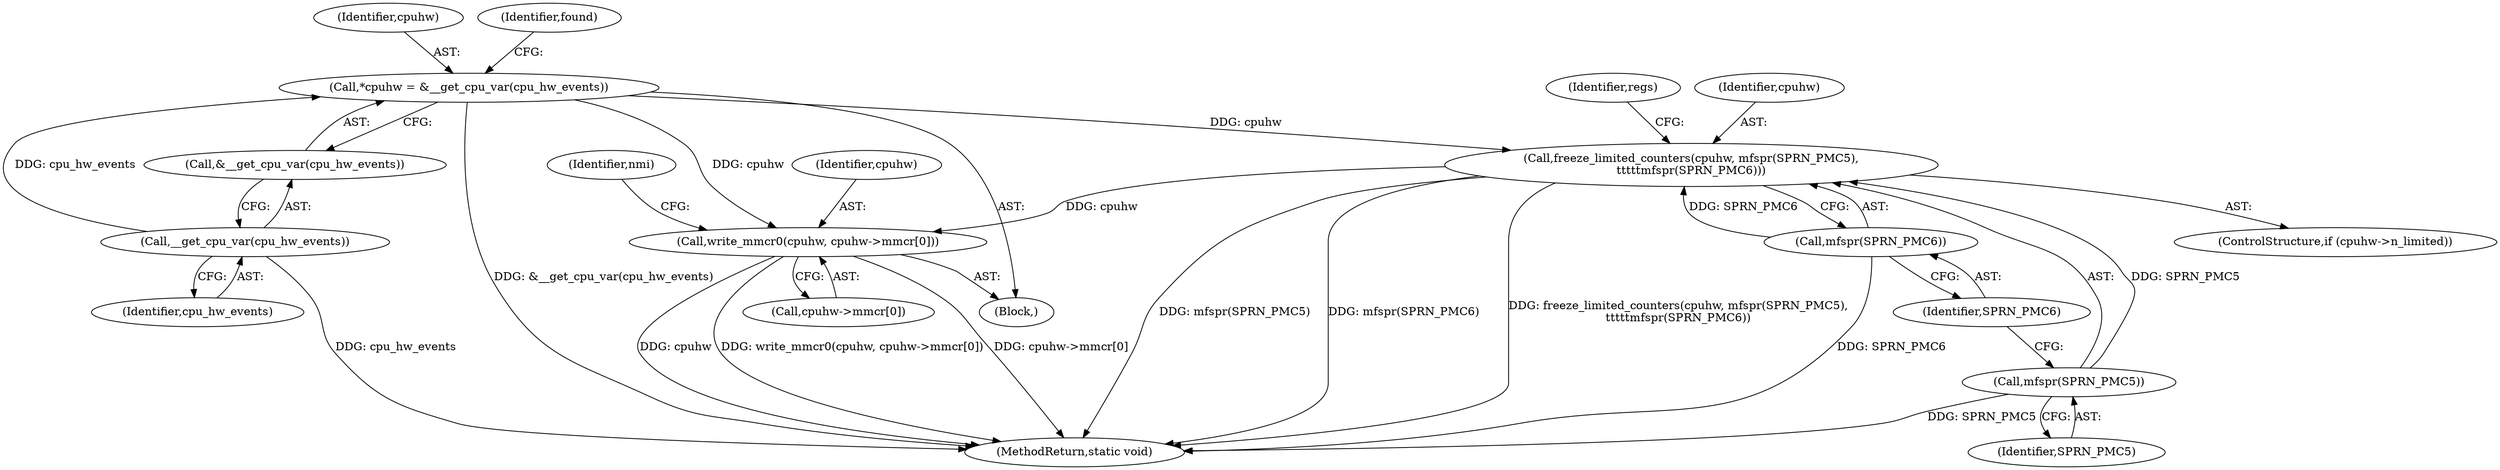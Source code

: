 digraph "0_linux_a8b0ca17b80e92faab46ee7179ba9e99ccb61233_15@API" {
"1000124" [label="(Call,freeze_limited_counters(cpuhw, mfspr(SPRN_PMC5),\n\t\t\t\t\tmfspr(SPRN_PMC6)))"];
"1000108" [label="(Call,*cpuhw = &__get_cpu_var(cpu_hw_events))"];
"1000111" [label="(Call,__get_cpu_var(cpu_hw_events))"];
"1000126" [label="(Call,mfspr(SPRN_PMC5))"];
"1000128" [label="(Call,mfspr(SPRN_PMC6))"];
"1000233" [label="(Call,write_mmcr0(cpuhw, cpuhw->mmcr[0]))"];
"1000108" [label="(Call,*cpuhw = &__get_cpu_var(cpu_hw_events))"];
"1000120" [label="(ControlStructure,if (cpuhw->n_limited))"];
"1000131" [label="(Identifier,regs)"];
"1000110" [label="(Call,&__get_cpu_var(cpu_hw_events))"];
"1000245" [label="(MethodReturn,static void)"];
"1000233" [label="(Call,write_mmcr0(cpuhw, cpuhw->mmcr[0]))"];
"1000234" [label="(Identifier,cpuhw)"];
"1000112" [label="(Identifier,cpu_hw_events)"];
"1000109" [label="(Identifier,cpuhw)"];
"1000127" [label="(Identifier,SPRN_PMC5)"];
"1000111" [label="(Call,__get_cpu_var(cpu_hw_events))"];
"1000128" [label="(Call,mfspr(SPRN_PMC6))"];
"1000241" [label="(Identifier,nmi)"];
"1000117" [label="(Identifier,found)"];
"1000125" [label="(Identifier,cpuhw)"];
"1000124" [label="(Call,freeze_limited_counters(cpuhw, mfspr(SPRN_PMC5),\n\t\t\t\t\tmfspr(SPRN_PMC6)))"];
"1000126" [label="(Call,mfspr(SPRN_PMC5))"];
"1000235" [label="(Call,cpuhw->mmcr[0])"];
"1000105" [label="(Block,)"];
"1000129" [label="(Identifier,SPRN_PMC6)"];
"1000124" -> "1000120"  [label="AST: "];
"1000124" -> "1000128"  [label="CFG: "];
"1000125" -> "1000124"  [label="AST: "];
"1000126" -> "1000124"  [label="AST: "];
"1000128" -> "1000124"  [label="AST: "];
"1000131" -> "1000124"  [label="CFG: "];
"1000124" -> "1000245"  [label="DDG: mfspr(SPRN_PMC5)"];
"1000124" -> "1000245"  [label="DDG: mfspr(SPRN_PMC6)"];
"1000124" -> "1000245"  [label="DDG: freeze_limited_counters(cpuhw, mfspr(SPRN_PMC5),\n\t\t\t\t\tmfspr(SPRN_PMC6))"];
"1000108" -> "1000124"  [label="DDG: cpuhw"];
"1000126" -> "1000124"  [label="DDG: SPRN_PMC5"];
"1000128" -> "1000124"  [label="DDG: SPRN_PMC6"];
"1000124" -> "1000233"  [label="DDG: cpuhw"];
"1000108" -> "1000105"  [label="AST: "];
"1000108" -> "1000110"  [label="CFG: "];
"1000109" -> "1000108"  [label="AST: "];
"1000110" -> "1000108"  [label="AST: "];
"1000117" -> "1000108"  [label="CFG: "];
"1000108" -> "1000245"  [label="DDG: &__get_cpu_var(cpu_hw_events)"];
"1000111" -> "1000108"  [label="DDG: cpu_hw_events"];
"1000108" -> "1000233"  [label="DDG: cpuhw"];
"1000111" -> "1000110"  [label="AST: "];
"1000111" -> "1000112"  [label="CFG: "];
"1000112" -> "1000111"  [label="AST: "];
"1000110" -> "1000111"  [label="CFG: "];
"1000111" -> "1000245"  [label="DDG: cpu_hw_events"];
"1000126" -> "1000127"  [label="CFG: "];
"1000127" -> "1000126"  [label="AST: "];
"1000129" -> "1000126"  [label="CFG: "];
"1000126" -> "1000245"  [label="DDG: SPRN_PMC5"];
"1000128" -> "1000129"  [label="CFG: "];
"1000129" -> "1000128"  [label="AST: "];
"1000128" -> "1000245"  [label="DDG: SPRN_PMC6"];
"1000233" -> "1000105"  [label="AST: "];
"1000233" -> "1000235"  [label="CFG: "];
"1000234" -> "1000233"  [label="AST: "];
"1000235" -> "1000233"  [label="AST: "];
"1000241" -> "1000233"  [label="CFG: "];
"1000233" -> "1000245"  [label="DDG: write_mmcr0(cpuhw, cpuhw->mmcr[0])"];
"1000233" -> "1000245"  [label="DDG: cpuhw->mmcr[0]"];
"1000233" -> "1000245"  [label="DDG: cpuhw"];
}
